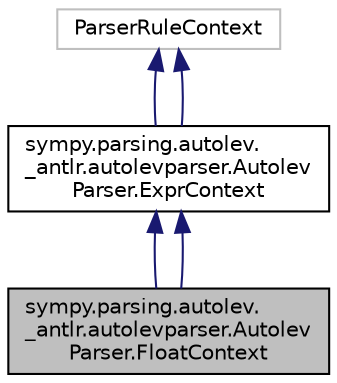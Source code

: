 digraph "sympy.parsing.autolev._antlr.autolevparser.AutolevParser.FloatContext"
{
 // LATEX_PDF_SIZE
  edge [fontname="Helvetica",fontsize="10",labelfontname="Helvetica",labelfontsize="10"];
  node [fontname="Helvetica",fontsize="10",shape=record];
  Node1 [label="sympy.parsing.autolev.\l_antlr.autolevparser.Autolev\lParser.FloatContext",height=0.2,width=0.4,color="black", fillcolor="grey75", style="filled", fontcolor="black",tooltip=" "];
  Node2 -> Node1 [dir="back",color="midnightblue",fontsize="10",style="solid",fontname="Helvetica"];
  Node2 [label="sympy.parsing.autolev.\l_antlr.autolevparser.Autolev\lParser.ExprContext",height=0.2,width=0.4,color="black", fillcolor="white", style="filled",URL="$classsympy_1_1parsing_1_1autolev_1_1__antlr_1_1autolevparser_1_1AutolevParser_1_1ExprContext.html",tooltip=" "];
  Node3 -> Node2 [dir="back",color="midnightblue",fontsize="10",style="solid",fontname="Helvetica"];
  Node3 [label="ParserRuleContext",height=0.2,width=0.4,color="grey75", fillcolor="white", style="filled",tooltip=" "];
  Node3 -> Node2 [dir="back",color="midnightblue",fontsize="10",style="solid",fontname="Helvetica"];
  Node2 -> Node1 [dir="back",color="midnightblue",fontsize="10",style="solid",fontname="Helvetica"];
}
